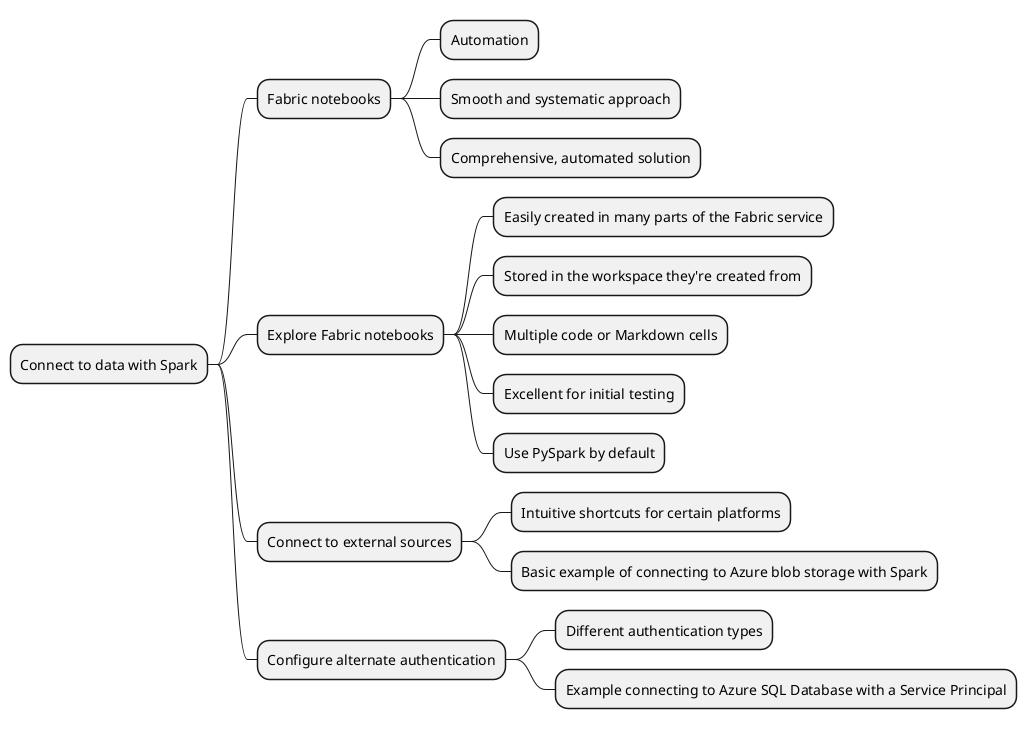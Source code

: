 @startmindmap
* Connect to data with Spark
** Fabric notebooks
*** Automation
*** Smooth and systematic approach
*** Comprehensive, automated solution
** Explore Fabric notebooks
*** Easily created in many parts of the Fabric service
*** Stored in the workspace they're created from
*** Multiple code or Markdown cells
*** Excellent for initial testing
*** Use PySpark by default
** Connect to external sources
*** Intuitive shortcuts for certain platforms
*** Basic example of connecting to Azure blob storage with Spark
** Configure alternate authentication
*** Different authentication types
*** Example connecting to Azure SQL Database with a Service Principal
@endmindmap